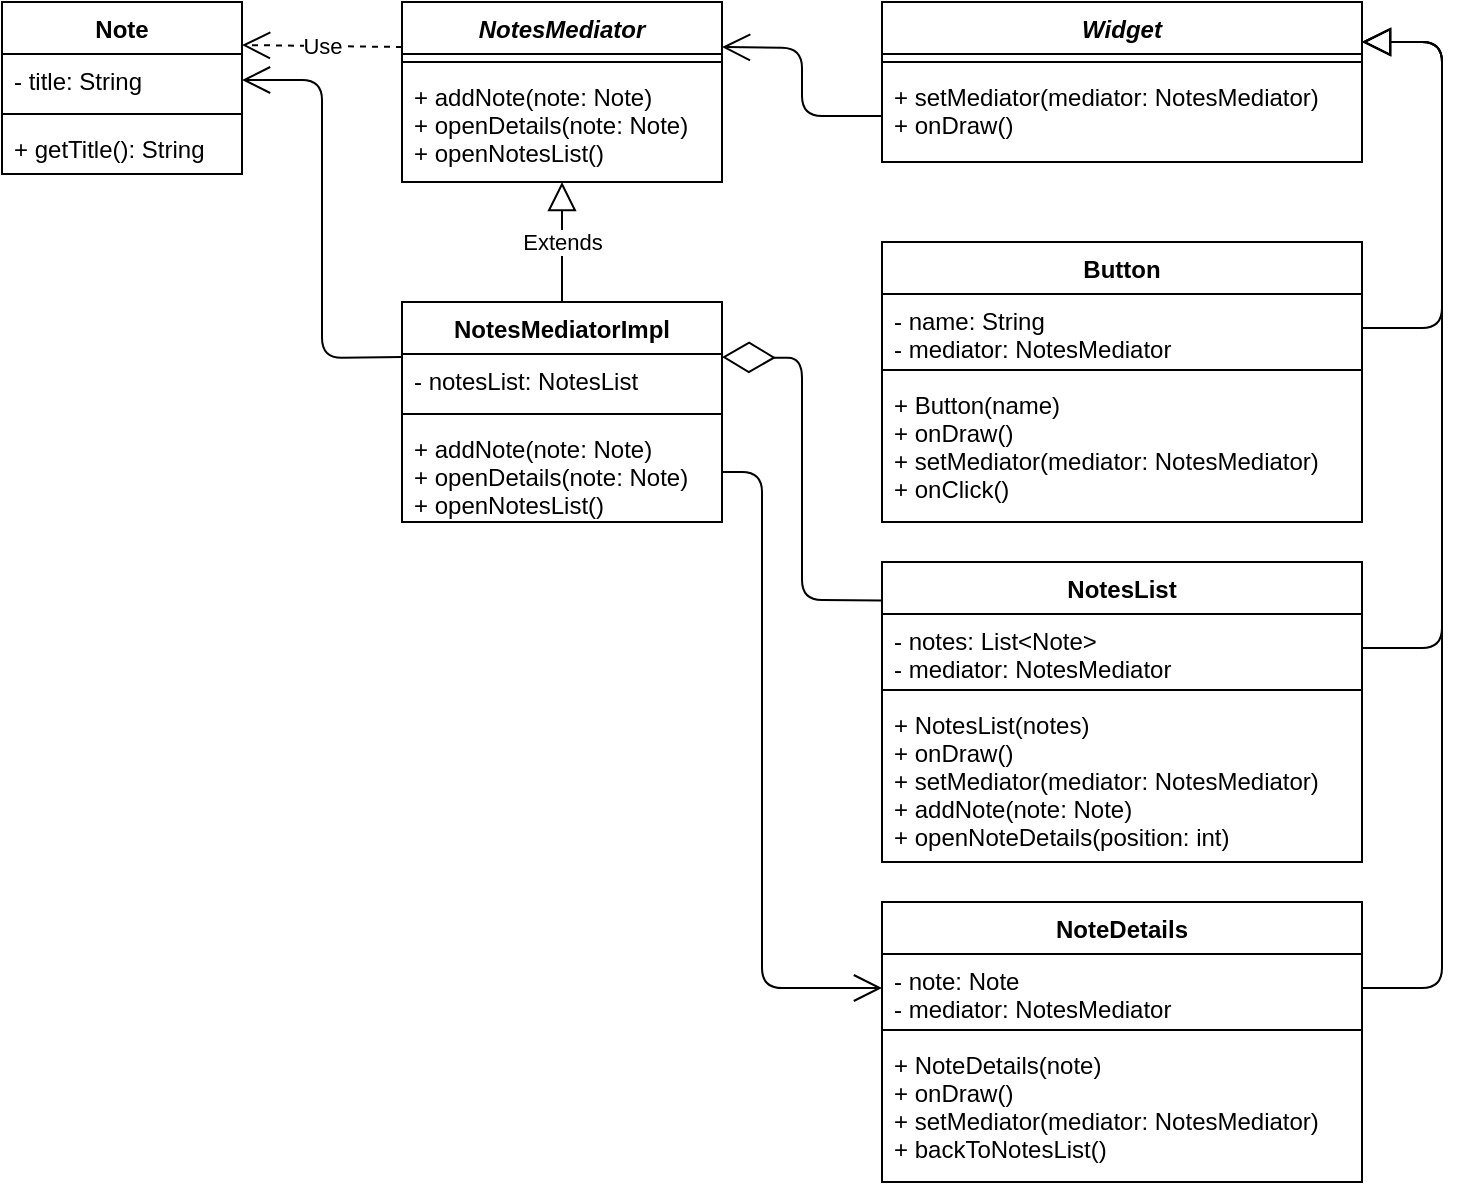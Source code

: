 <mxfile version="14.6.13" type="device"><diagram id="vQf-9eyWfW4g02snQ5h9" name="Страница 1"><mxGraphModel dx="1673" dy="967" grid="1" gridSize="10" guides="1" tooltips="1" connect="1" arrows="1" fold="1" page="1" pageScale="1" pageWidth="827" pageHeight="1169" math="0" shadow="0"><root><mxCell id="0"/><mxCell id="1" parent="0"/><mxCell id="iRbVpnwtUaSVsVtQNQJr-1" value="Note" style="swimlane;fontStyle=1;align=center;verticalAlign=top;childLayout=stackLayout;horizontal=1;startSize=26;horizontalStack=0;resizeParent=1;resizeParentMax=0;resizeLast=0;collapsible=1;marginBottom=0;" vertex="1" parent="1"><mxGeometry x="80" y="120" width="120" height="86" as="geometry"/></mxCell><mxCell id="iRbVpnwtUaSVsVtQNQJr-2" value="- title: String" style="text;strokeColor=none;fillColor=none;align=left;verticalAlign=top;spacingLeft=4;spacingRight=4;overflow=hidden;rotatable=0;points=[[0,0.5],[1,0.5]];portConstraint=eastwest;" vertex="1" parent="iRbVpnwtUaSVsVtQNQJr-1"><mxGeometry y="26" width="120" height="26" as="geometry"/></mxCell><mxCell id="iRbVpnwtUaSVsVtQNQJr-3" value="" style="line;strokeWidth=1;fillColor=none;align=left;verticalAlign=middle;spacingTop=-1;spacingLeft=3;spacingRight=3;rotatable=0;labelPosition=right;points=[];portConstraint=eastwest;" vertex="1" parent="iRbVpnwtUaSVsVtQNQJr-1"><mxGeometry y="52" width="120" height="8" as="geometry"/></mxCell><mxCell id="iRbVpnwtUaSVsVtQNQJr-4" value="+ getTitle(): String" style="text;strokeColor=none;fillColor=none;align=left;verticalAlign=top;spacingLeft=4;spacingRight=4;overflow=hidden;rotatable=0;points=[[0,0.5],[1,0.5]];portConstraint=eastwest;" vertex="1" parent="iRbVpnwtUaSVsVtQNQJr-1"><mxGeometry y="60" width="120" height="26" as="geometry"/></mxCell><mxCell id="iRbVpnwtUaSVsVtQNQJr-5" value="NotesMediator" style="swimlane;fontStyle=3;align=center;verticalAlign=top;childLayout=stackLayout;horizontal=1;startSize=26;horizontalStack=0;resizeParent=1;resizeParentMax=0;resizeLast=0;collapsible=1;marginBottom=0;" vertex="1" parent="1"><mxGeometry x="280" y="120" width="160" height="90" as="geometry"/></mxCell><mxCell id="iRbVpnwtUaSVsVtQNQJr-7" value="" style="line;strokeWidth=1;fillColor=none;align=left;verticalAlign=middle;spacingTop=-1;spacingLeft=3;spacingRight=3;rotatable=0;labelPosition=right;points=[];portConstraint=eastwest;" vertex="1" parent="iRbVpnwtUaSVsVtQNQJr-5"><mxGeometry y="26" width="160" height="8" as="geometry"/></mxCell><mxCell id="iRbVpnwtUaSVsVtQNQJr-8" value="+ addNote(note: Note)&#10;+ openDetails(note: Note)&#10;+ openNotesList()" style="text;strokeColor=none;fillColor=none;align=left;verticalAlign=top;spacingLeft=4;spacingRight=4;overflow=hidden;rotatable=0;points=[[0,0.5],[1,0.5]];portConstraint=eastwest;" vertex="1" parent="iRbVpnwtUaSVsVtQNQJr-5"><mxGeometry y="34" width="160" height="56" as="geometry"/></mxCell><mxCell id="iRbVpnwtUaSVsVtQNQJr-9" value="NotesMediatorImpl" style="swimlane;fontStyle=1;align=center;verticalAlign=top;childLayout=stackLayout;horizontal=1;startSize=26;horizontalStack=0;resizeParent=1;resizeParentMax=0;resizeLast=0;collapsible=1;marginBottom=0;" vertex="1" parent="1"><mxGeometry x="280" y="270" width="160" height="110" as="geometry"/></mxCell><mxCell id="iRbVpnwtUaSVsVtQNQJr-10" value="- notesList: NotesList" style="text;strokeColor=none;fillColor=none;align=left;verticalAlign=top;spacingLeft=4;spacingRight=4;overflow=hidden;rotatable=0;points=[[0,0.5],[1,0.5]];portConstraint=eastwest;" vertex="1" parent="iRbVpnwtUaSVsVtQNQJr-9"><mxGeometry y="26" width="160" height="26" as="geometry"/></mxCell><mxCell id="iRbVpnwtUaSVsVtQNQJr-11" value="" style="line;strokeWidth=1;fillColor=none;align=left;verticalAlign=middle;spacingTop=-1;spacingLeft=3;spacingRight=3;rotatable=0;labelPosition=right;points=[];portConstraint=eastwest;" vertex="1" parent="iRbVpnwtUaSVsVtQNQJr-9"><mxGeometry y="52" width="160" height="8" as="geometry"/></mxCell><mxCell id="iRbVpnwtUaSVsVtQNQJr-12" value="+ addNote(note: Note)&#10;+ openDetails(note: Note)&#10;+ openNotesList()" style="text;strokeColor=none;fillColor=none;align=left;verticalAlign=top;spacingLeft=4;spacingRight=4;overflow=hidden;rotatable=0;points=[[0,0.5],[1,0.5]];portConstraint=eastwest;" vertex="1" parent="iRbVpnwtUaSVsVtQNQJr-9"><mxGeometry y="60" width="160" height="50" as="geometry"/></mxCell><mxCell id="iRbVpnwtUaSVsVtQNQJr-13" value="Use" style="endArrow=open;endSize=12;dashed=1;html=1;entryX=1;entryY=0.25;entryDx=0;entryDy=0;exitX=0;exitY=0.25;exitDx=0;exitDy=0;" edge="1" parent="1" source="iRbVpnwtUaSVsVtQNQJr-5" target="iRbVpnwtUaSVsVtQNQJr-1"><mxGeometry width="160" relative="1" as="geometry"><mxPoint x="260" y="330" as="sourcePoint"/><mxPoint x="420" y="330" as="targetPoint"/></mxGeometry></mxCell><mxCell id="iRbVpnwtUaSVsVtQNQJr-14" value="Extends" style="endArrow=block;endSize=12;endFill=0;html=1;entryX=0.5;entryY=1;entryDx=0;entryDy=0;exitX=0.5;exitY=0;exitDx=0;exitDy=0;" edge="1" parent="1" source="iRbVpnwtUaSVsVtQNQJr-9" target="iRbVpnwtUaSVsVtQNQJr-5"><mxGeometry width="160" relative="1" as="geometry"><mxPoint x="260" y="330" as="sourcePoint"/><mxPoint x="420" y="330" as="targetPoint"/></mxGeometry></mxCell><mxCell id="iRbVpnwtUaSVsVtQNQJr-15" value="Widget" style="swimlane;fontStyle=3;align=center;verticalAlign=top;childLayout=stackLayout;horizontal=1;startSize=26;horizontalStack=0;resizeParent=1;resizeParentMax=0;resizeLast=0;collapsible=1;marginBottom=0;" vertex="1" parent="1"><mxGeometry x="520" y="120" width="240" height="80" as="geometry"/></mxCell><mxCell id="iRbVpnwtUaSVsVtQNQJr-17" value="" style="line;strokeWidth=1;fillColor=none;align=left;verticalAlign=middle;spacingTop=-1;spacingLeft=3;spacingRight=3;rotatable=0;labelPosition=right;points=[];portConstraint=eastwest;" vertex="1" parent="iRbVpnwtUaSVsVtQNQJr-15"><mxGeometry y="26" width="240" height="8" as="geometry"/></mxCell><mxCell id="iRbVpnwtUaSVsVtQNQJr-18" value="+ setMediator(mediator: NotesMediator)&#10;+ onDraw()" style="text;strokeColor=none;fillColor=none;align=left;verticalAlign=top;spacingLeft=4;spacingRight=4;overflow=hidden;rotatable=0;points=[[0,0.5],[1,0.5]];portConstraint=eastwest;" vertex="1" parent="iRbVpnwtUaSVsVtQNQJr-15"><mxGeometry y="34" width="240" height="46" as="geometry"/></mxCell><mxCell id="iRbVpnwtUaSVsVtQNQJr-19" value="Button" style="swimlane;fontStyle=1;align=center;verticalAlign=top;childLayout=stackLayout;horizontal=1;startSize=26;horizontalStack=0;resizeParent=1;resizeParentMax=0;resizeLast=0;collapsible=1;marginBottom=0;" vertex="1" parent="1"><mxGeometry x="520" y="240" width="240" height="140" as="geometry"/></mxCell><mxCell id="iRbVpnwtUaSVsVtQNQJr-20" value="- name: String&#10;- mediator: NotesMediator" style="text;strokeColor=none;fillColor=none;align=left;verticalAlign=top;spacingLeft=4;spacingRight=4;overflow=hidden;rotatable=0;points=[[0,0.5],[1,0.5]];portConstraint=eastwest;" vertex="1" parent="iRbVpnwtUaSVsVtQNQJr-19"><mxGeometry y="26" width="240" height="34" as="geometry"/></mxCell><mxCell id="iRbVpnwtUaSVsVtQNQJr-21" value="" style="line;strokeWidth=1;fillColor=none;align=left;verticalAlign=middle;spacingTop=-1;spacingLeft=3;spacingRight=3;rotatable=0;labelPosition=right;points=[];portConstraint=eastwest;" vertex="1" parent="iRbVpnwtUaSVsVtQNQJr-19"><mxGeometry y="60" width="240" height="8" as="geometry"/></mxCell><mxCell id="iRbVpnwtUaSVsVtQNQJr-22" value="+ Button(name)&#10;+ onDraw()&#10;+ setMediator(mediator: NotesMediator)&#10;+ onClick()" style="text;strokeColor=none;fillColor=none;align=left;verticalAlign=top;spacingLeft=4;spacingRight=4;overflow=hidden;rotatable=0;points=[[0,0.5],[1,0.5]];portConstraint=eastwest;" vertex="1" parent="iRbVpnwtUaSVsVtQNQJr-19"><mxGeometry y="68" width="240" height="72" as="geometry"/></mxCell><mxCell id="iRbVpnwtUaSVsVtQNQJr-23" value="NotesList" style="swimlane;fontStyle=1;align=center;verticalAlign=top;childLayout=stackLayout;horizontal=1;startSize=26;horizontalStack=0;resizeParent=1;resizeParentMax=0;resizeLast=0;collapsible=1;marginBottom=0;" vertex="1" parent="1"><mxGeometry x="520" y="400" width="240" height="150" as="geometry"/></mxCell><mxCell id="iRbVpnwtUaSVsVtQNQJr-24" value="- notes: List&lt;Note&gt;&#10;- mediator: NotesMediator" style="text;strokeColor=none;fillColor=none;align=left;verticalAlign=top;spacingLeft=4;spacingRight=4;overflow=hidden;rotatable=0;points=[[0,0.5],[1,0.5]];portConstraint=eastwest;" vertex="1" parent="iRbVpnwtUaSVsVtQNQJr-23"><mxGeometry y="26" width="240" height="34" as="geometry"/></mxCell><mxCell id="iRbVpnwtUaSVsVtQNQJr-25" value="" style="line;strokeWidth=1;fillColor=none;align=left;verticalAlign=middle;spacingTop=-1;spacingLeft=3;spacingRight=3;rotatable=0;labelPosition=right;points=[];portConstraint=eastwest;" vertex="1" parent="iRbVpnwtUaSVsVtQNQJr-23"><mxGeometry y="60" width="240" height="8" as="geometry"/></mxCell><mxCell id="iRbVpnwtUaSVsVtQNQJr-26" value="+ NotesList(notes)&#10;+ onDraw()&#10;+ setMediator(mediator: NotesMediator)&#10;+ addNote(note: Note)&#10;+ openNoteDetails(position: int)" style="text;strokeColor=none;fillColor=none;align=left;verticalAlign=top;spacingLeft=4;spacingRight=4;overflow=hidden;rotatable=0;points=[[0,0.5],[1,0.5]];portConstraint=eastwest;" vertex="1" parent="iRbVpnwtUaSVsVtQNQJr-23"><mxGeometry y="68" width="240" height="82" as="geometry"/></mxCell><mxCell id="iRbVpnwtUaSVsVtQNQJr-27" value="NoteDetails" style="swimlane;fontStyle=1;align=center;verticalAlign=top;childLayout=stackLayout;horizontal=1;startSize=26;horizontalStack=0;resizeParent=1;resizeParentMax=0;resizeLast=0;collapsible=1;marginBottom=0;" vertex="1" parent="1"><mxGeometry x="520" y="570" width="240" height="140" as="geometry"/></mxCell><mxCell id="iRbVpnwtUaSVsVtQNQJr-28" value="- note: Note&#10;- mediator: NotesMediator" style="text;strokeColor=none;fillColor=none;align=left;verticalAlign=top;spacingLeft=4;spacingRight=4;overflow=hidden;rotatable=0;points=[[0,0.5],[1,0.5]];portConstraint=eastwest;" vertex="1" parent="iRbVpnwtUaSVsVtQNQJr-27"><mxGeometry y="26" width="240" height="34" as="geometry"/></mxCell><mxCell id="iRbVpnwtUaSVsVtQNQJr-29" value="" style="line;strokeWidth=1;fillColor=none;align=left;verticalAlign=middle;spacingTop=-1;spacingLeft=3;spacingRight=3;rotatable=0;labelPosition=right;points=[];portConstraint=eastwest;" vertex="1" parent="iRbVpnwtUaSVsVtQNQJr-27"><mxGeometry y="60" width="240" height="8" as="geometry"/></mxCell><mxCell id="iRbVpnwtUaSVsVtQNQJr-30" value="+ NoteDetails(note)&#10;+ onDraw()&#10;+ setMediator(mediator: NotesMediator)&#10;+ backToNotesList()" style="text;strokeColor=none;fillColor=none;align=left;verticalAlign=top;spacingLeft=4;spacingRight=4;overflow=hidden;rotatable=0;points=[[0,0.5],[1,0.5]];portConstraint=eastwest;" vertex="1" parent="iRbVpnwtUaSVsVtQNQJr-27"><mxGeometry y="68" width="240" height="72" as="geometry"/></mxCell><mxCell id="iRbVpnwtUaSVsVtQNQJr-31" value="" style="endArrow=block;endSize=12;endFill=0;html=1;entryX=1;entryY=0.25;entryDx=0;entryDy=0;exitX=1;exitY=0.5;exitDx=0;exitDy=0;" edge="1" parent="1" source="iRbVpnwtUaSVsVtQNQJr-20" target="iRbVpnwtUaSVsVtQNQJr-15"><mxGeometry x="-0.166" y="30" width="160" relative="1" as="geometry"><mxPoint x="330" y="400" as="sourcePoint"/><mxPoint x="490" y="400" as="targetPoint"/><Array as="points"><mxPoint x="800" y="283"/><mxPoint x="800" y="140"/></Array><mxPoint as="offset"/></mxGeometry></mxCell><mxCell id="iRbVpnwtUaSVsVtQNQJr-32" value="" style="endArrow=block;endSize=12;endFill=0;html=1;exitX=1;exitY=0.5;exitDx=0;exitDy=0;" edge="1" parent="1" source="iRbVpnwtUaSVsVtQNQJr-24"><mxGeometry x="-0.166" y="30" width="160" relative="1" as="geometry"><mxPoint x="770" y="293" as="sourcePoint"/><mxPoint x="760" y="140" as="targetPoint"/><Array as="points"><mxPoint x="800" y="443"/><mxPoint x="800" y="140"/></Array><mxPoint as="offset"/></mxGeometry></mxCell><mxCell id="iRbVpnwtUaSVsVtQNQJr-33" value="" style="endArrow=block;endSize=12;endFill=0;html=1;exitX=1;exitY=0.5;exitDx=0;exitDy=0;" edge="1" parent="1" source="iRbVpnwtUaSVsVtQNQJr-28"><mxGeometry x="-0.166" y="30" width="160" relative="1" as="geometry"><mxPoint x="760" y="443" as="sourcePoint"/><mxPoint x="760" y="140.0" as="targetPoint"/><Array as="points"><mxPoint x="800" y="613"/><mxPoint x="800" y="140"/></Array><mxPoint as="offset"/></mxGeometry></mxCell><mxCell id="iRbVpnwtUaSVsVtQNQJr-34" value="" style="endArrow=open;endFill=1;endSize=12;html=1;entryX=1;entryY=0.25;entryDx=0;entryDy=0;exitX=0;exitY=0.5;exitDx=0;exitDy=0;" edge="1" parent="1" source="iRbVpnwtUaSVsVtQNQJr-18" target="iRbVpnwtUaSVsVtQNQJr-5"><mxGeometry width="160" relative="1" as="geometry"><mxPoint x="330" y="340" as="sourcePoint"/><mxPoint x="490" y="340" as="targetPoint"/><Array as="points"><mxPoint x="480" y="177"/><mxPoint x="480" y="143"/></Array></mxGeometry></mxCell><mxCell id="iRbVpnwtUaSVsVtQNQJr-39" value="" style="endArrow=diamondThin;endFill=0;endSize=24;html=1;entryX=1;entryY=0.25;entryDx=0;entryDy=0;exitX=0;exitY=0.128;exitDx=0;exitDy=0;exitPerimeter=0;" edge="1" parent="1" source="iRbVpnwtUaSVsVtQNQJr-23" target="iRbVpnwtUaSVsVtQNQJr-9"><mxGeometry width="160" relative="1" as="geometry"><mxPoint x="170" y="270" as="sourcePoint"/><mxPoint x="330" y="270" as="targetPoint"/><Array as="points"><mxPoint x="480" y="419"/><mxPoint x="480" y="298"/></Array></mxGeometry></mxCell><mxCell id="iRbVpnwtUaSVsVtQNQJr-41" value="" style="endArrow=open;endFill=1;endSize=12;html=1;exitX=0;exitY=0.25;exitDx=0;exitDy=0;entryX=1;entryY=0.5;entryDx=0;entryDy=0;" edge="1" parent="1" source="iRbVpnwtUaSVsVtQNQJr-9" target="iRbVpnwtUaSVsVtQNQJr-2"><mxGeometry width="160" relative="1" as="geometry"><mxPoint x="250" y="310" as="sourcePoint"/><mxPoint x="410" y="310" as="targetPoint"/><Array as="points"><mxPoint x="240" y="298"/><mxPoint x="240" y="159"/></Array></mxGeometry></mxCell><mxCell id="iRbVpnwtUaSVsVtQNQJr-43" value="" style="endArrow=open;endFill=1;endSize=12;html=1;exitX=1;exitY=0.5;exitDx=0;exitDy=0;entryX=0;entryY=0.5;entryDx=0;entryDy=0;" edge="1" parent="1" source="iRbVpnwtUaSVsVtQNQJr-12" target="iRbVpnwtUaSVsVtQNQJr-28"><mxGeometry width="160" relative="1" as="geometry"><mxPoint x="330" y="400" as="sourcePoint"/><mxPoint x="490" y="400" as="targetPoint"/><Array as="points"><mxPoint x="460" y="355"/><mxPoint x="460" y="613"/></Array></mxGeometry></mxCell></root></mxGraphModel></diagram></mxfile>